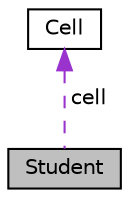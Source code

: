 digraph "Student"
{
 // LATEX_PDF_SIZE
  edge [fontname="Helvetica",fontsize="10",labelfontname="Helvetica",labelfontsize="10"];
  node [fontname="Helvetica",fontsize="10",shape=record];
  Node1 [label="Student",height=0.2,width=0.4,color="black", fillcolor="grey75", style="filled", fontcolor="black",tooltip=" "];
  Node2 -> Node1 [dir="back",color="darkorchid3",fontsize="10",style="dashed",label=" cell" ,fontname="Helvetica"];
  Node2 [label="Cell",height=0.2,width=0.4,color="black", fillcolor="white", style="filled",URL="$structCell.html",tooltip=" "];
}
